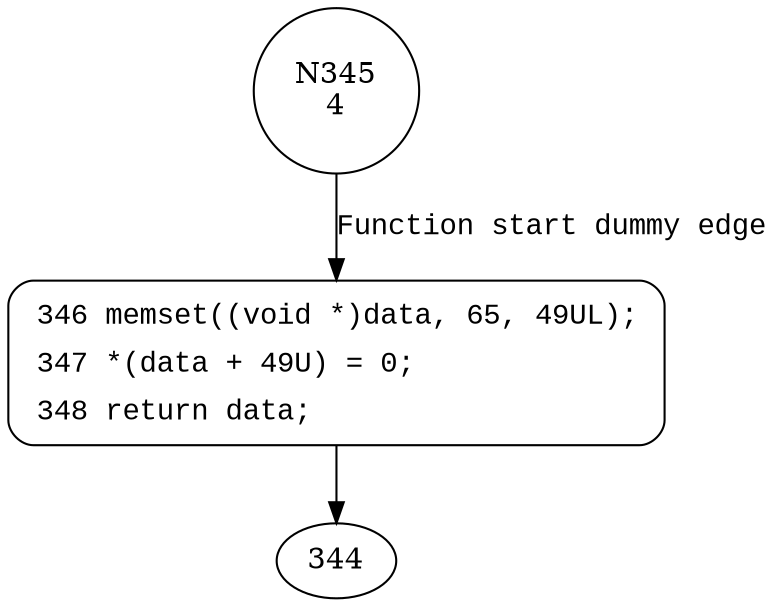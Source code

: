 digraph CWE122_Heap_Based_Buffer_Overflow__c_CWE806_char_memmove_61b_goodG2BSource {
345 [shape="circle" label="N345\n4"]
346 [shape="circle" label="N346\n3"]
346 [style="filled,bold" penwidth="1" fillcolor="white" fontname="Courier New" shape="Mrecord" label=<<table border="0" cellborder="0" cellpadding="3" bgcolor="white"><tr><td align="right">346</td><td align="left">memset((void *)data, 65, 49UL);</td></tr><tr><td align="right">347</td><td align="left">*(data + 49U) = 0;</td></tr><tr><td align="right">348</td><td align="left">return data;</td></tr></table>>]
346 -> 344[label=""]
345 -> 346 [label="Function start dummy edge" fontname="Courier New"]
}